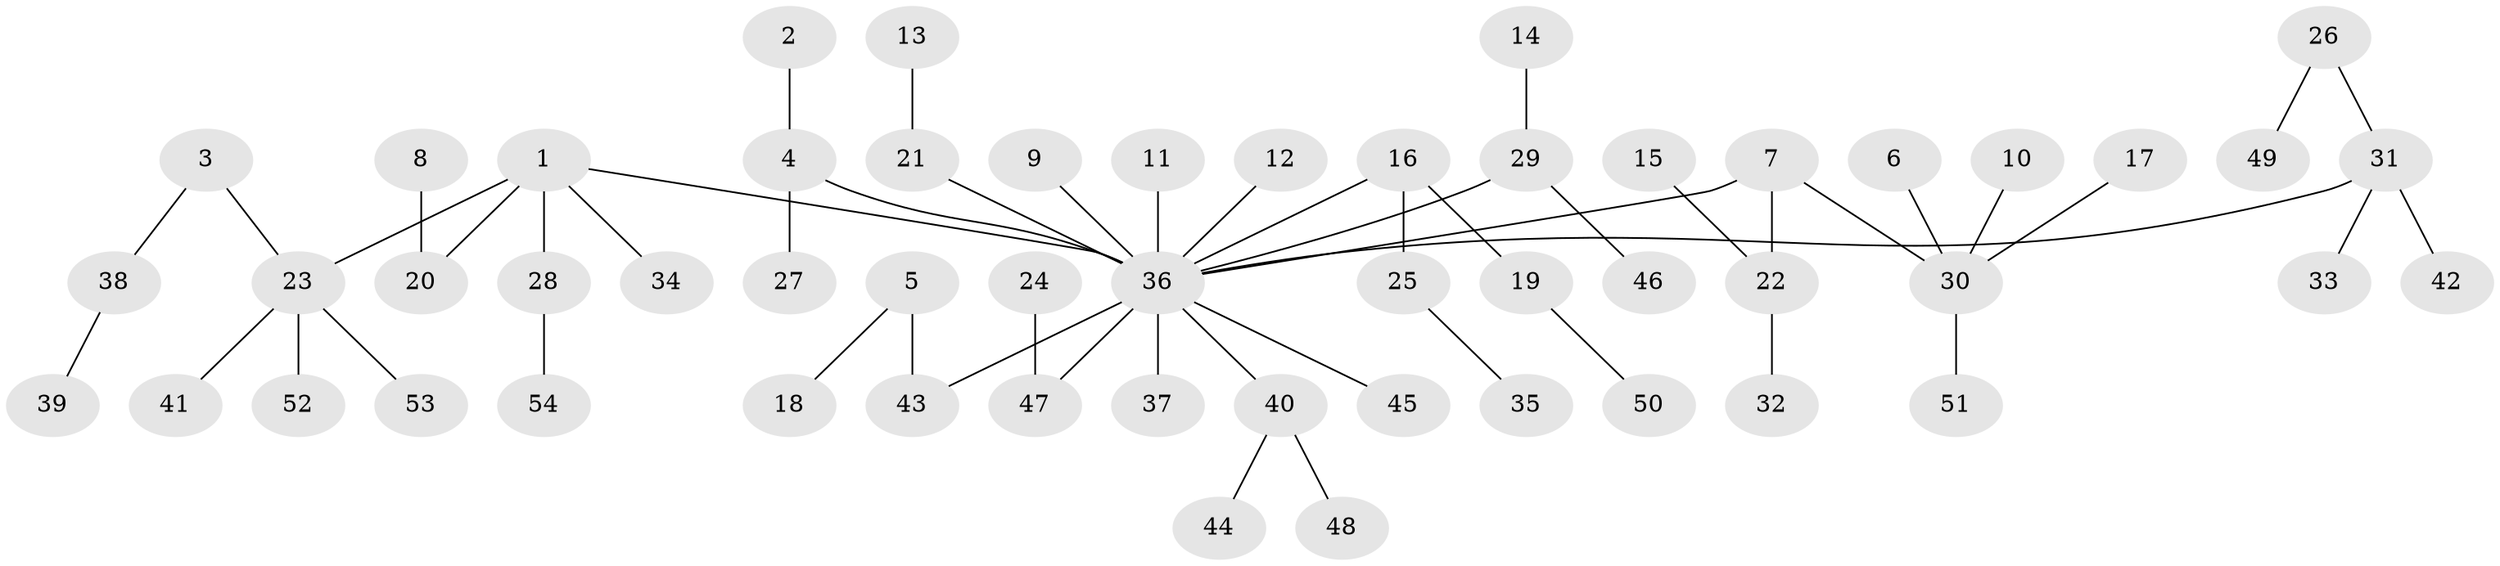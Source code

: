 // original degree distribution, {8: 0.009259259259259259, 6: 0.037037037037037035, 4: 0.05555555555555555, 3: 0.12962962962962962, 5: 0.009259259259259259, 2: 0.26851851851851855, 1: 0.49074074074074076}
// Generated by graph-tools (version 1.1) at 2025/26/03/09/25 03:26:32]
// undirected, 54 vertices, 53 edges
graph export_dot {
graph [start="1"]
  node [color=gray90,style=filled];
  1;
  2;
  3;
  4;
  5;
  6;
  7;
  8;
  9;
  10;
  11;
  12;
  13;
  14;
  15;
  16;
  17;
  18;
  19;
  20;
  21;
  22;
  23;
  24;
  25;
  26;
  27;
  28;
  29;
  30;
  31;
  32;
  33;
  34;
  35;
  36;
  37;
  38;
  39;
  40;
  41;
  42;
  43;
  44;
  45;
  46;
  47;
  48;
  49;
  50;
  51;
  52;
  53;
  54;
  1 -- 20 [weight=1.0];
  1 -- 23 [weight=1.0];
  1 -- 28 [weight=1.0];
  1 -- 34 [weight=1.0];
  1 -- 36 [weight=1.0];
  2 -- 4 [weight=1.0];
  3 -- 23 [weight=1.0];
  3 -- 38 [weight=1.0];
  4 -- 27 [weight=1.0];
  4 -- 36 [weight=1.0];
  5 -- 18 [weight=1.0];
  5 -- 43 [weight=1.0];
  6 -- 30 [weight=1.0];
  7 -- 22 [weight=1.0];
  7 -- 30 [weight=1.0];
  7 -- 36 [weight=1.0];
  8 -- 20 [weight=1.0];
  9 -- 36 [weight=1.0];
  10 -- 30 [weight=1.0];
  11 -- 36 [weight=1.0];
  12 -- 36 [weight=1.0];
  13 -- 21 [weight=1.0];
  14 -- 29 [weight=1.0];
  15 -- 22 [weight=1.0];
  16 -- 19 [weight=1.0];
  16 -- 25 [weight=1.0];
  16 -- 36 [weight=1.0];
  17 -- 30 [weight=1.0];
  19 -- 50 [weight=1.0];
  21 -- 36 [weight=1.0];
  22 -- 32 [weight=1.0];
  23 -- 41 [weight=1.0];
  23 -- 52 [weight=1.0];
  23 -- 53 [weight=1.0];
  24 -- 47 [weight=1.0];
  25 -- 35 [weight=1.0];
  26 -- 31 [weight=1.0];
  26 -- 49 [weight=1.0];
  28 -- 54 [weight=1.0];
  29 -- 36 [weight=1.0];
  29 -- 46 [weight=1.0];
  30 -- 51 [weight=1.0];
  31 -- 33 [weight=1.0];
  31 -- 36 [weight=1.0];
  31 -- 42 [weight=1.0];
  36 -- 37 [weight=1.0];
  36 -- 40 [weight=1.0];
  36 -- 43 [weight=1.0];
  36 -- 45 [weight=1.0];
  36 -- 47 [weight=1.0];
  38 -- 39 [weight=1.0];
  40 -- 44 [weight=1.0];
  40 -- 48 [weight=1.0];
}
